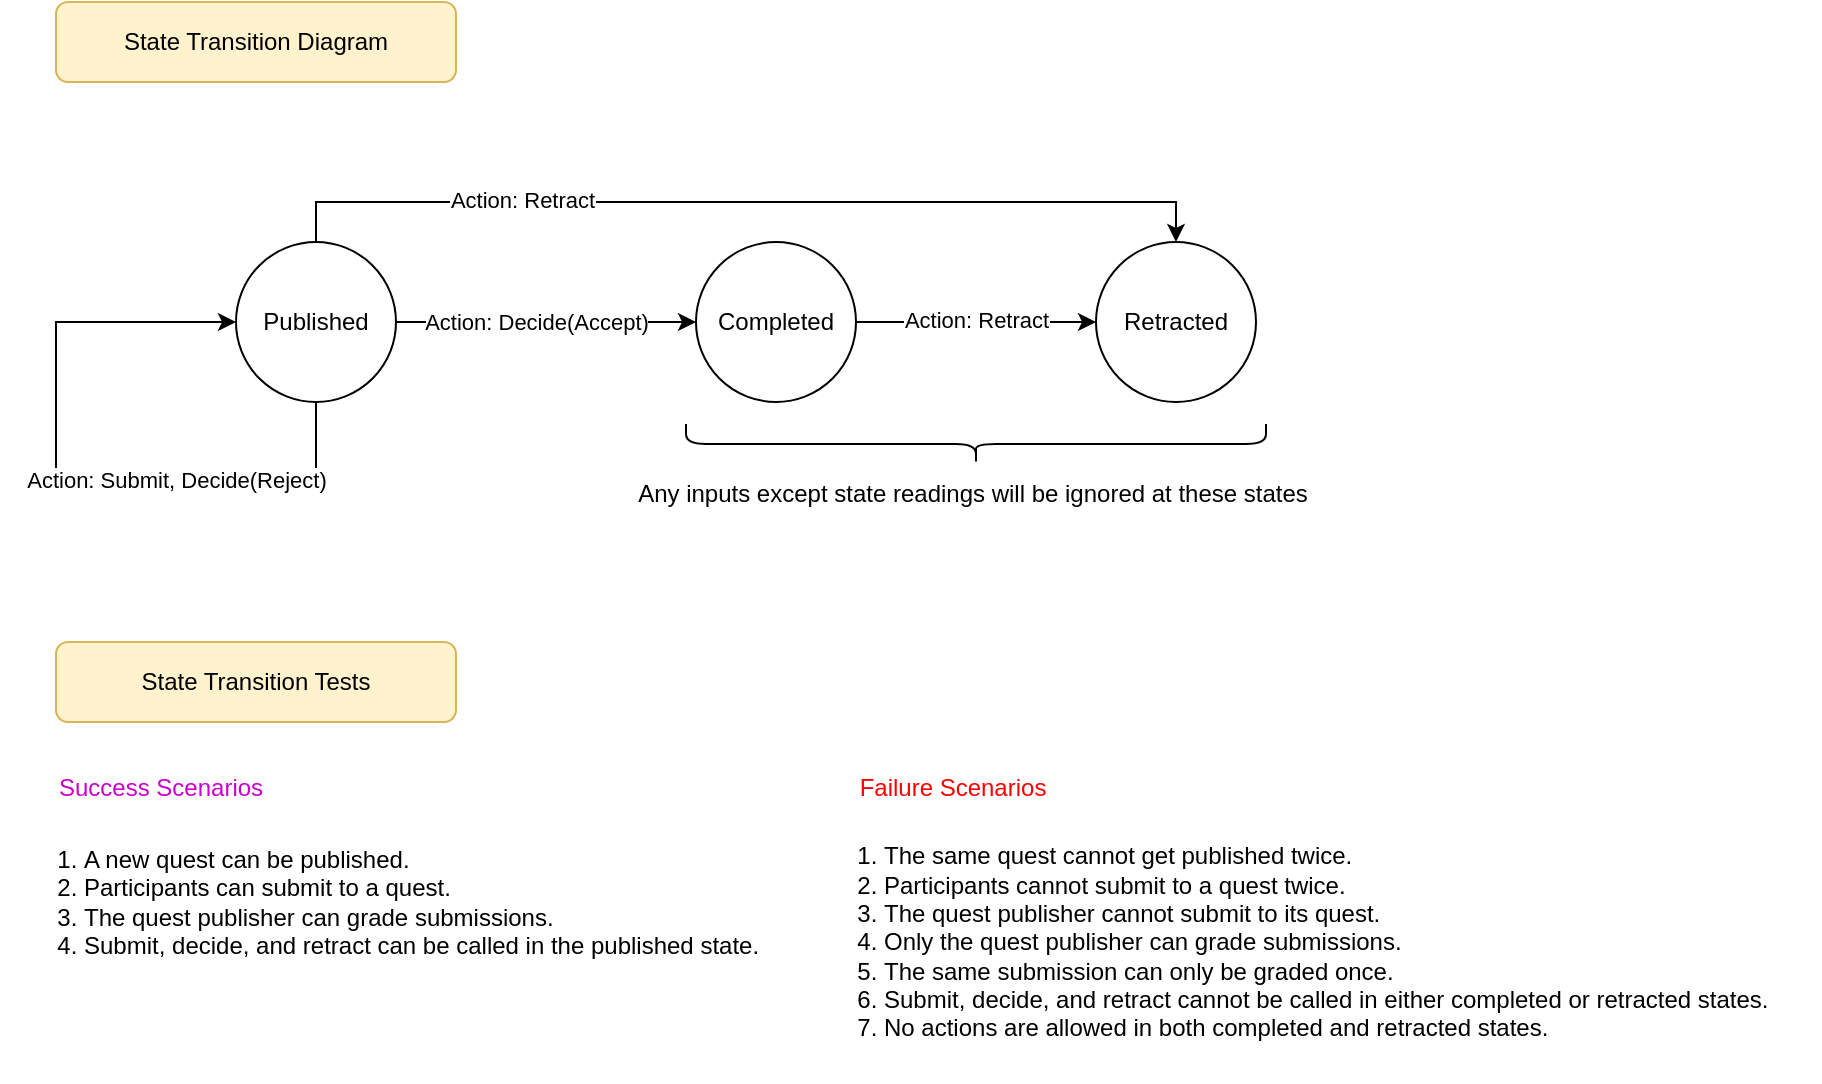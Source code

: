 <mxfile version="24.6.5" type="device">
  <diagram name="Page-1" id="vQ2cZRdq6jM_YYX8AMnz">
    <mxGraphModel dx="984" dy="571" grid="1" gridSize="10" guides="1" tooltips="1" connect="1" arrows="1" fold="1" page="1" pageScale="1" pageWidth="850" pageHeight="1100" math="0" shadow="0">
      <root>
        <mxCell id="0" />
        <mxCell id="1" parent="0" />
        <mxCell id="17OV0TyDoGlEdXg8jNEe-4" style="edgeStyle=orthogonalEdgeStyle;rounded=0;orthogonalLoop=1;jettySize=auto;html=1;exitX=1;exitY=0.5;exitDx=0;exitDy=0;entryX=0;entryY=0.5;entryDx=0;entryDy=0;" edge="1" parent="1" source="17OV0TyDoGlEdXg8jNEe-1" target="17OV0TyDoGlEdXg8jNEe-2">
          <mxGeometry relative="1" as="geometry" />
        </mxCell>
        <mxCell id="17OV0TyDoGlEdXg8jNEe-5" value="Action: Decide(Accept)" style="edgeLabel;html=1;align=center;verticalAlign=middle;resizable=0;points=[];" vertex="1" connectable="0" parent="17OV0TyDoGlEdXg8jNEe-4">
          <mxGeometry x="0.05" relative="1" as="geometry">
            <mxPoint x="-9" as="offset" />
          </mxGeometry>
        </mxCell>
        <mxCell id="17OV0TyDoGlEdXg8jNEe-9" style="edgeStyle=orthogonalEdgeStyle;rounded=0;orthogonalLoop=1;jettySize=auto;html=1;exitX=0.5;exitY=0;exitDx=0;exitDy=0;entryX=0.5;entryY=0;entryDx=0;entryDy=0;" edge="1" parent="1" source="17OV0TyDoGlEdXg8jNEe-1" target="17OV0TyDoGlEdXg8jNEe-3">
          <mxGeometry relative="1" as="geometry" />
        </mxCell>
        <mxCell id="17OV0TyDoGlEdXg8jNEe-11" value="Action: Retract" style="edgeLabel;html=1;align=center;verticalAlign=middle;resizable=0;points=[];" vertex="1" connectable="0" parent="17OV0TyDoGlEdXg8jNEe-9">
          <mxGeometry x="-0.536" relative="1" as="geometry">
            <mxPoint x="14" y="-1" as="offset" />
          </mxGeometry>
        </mxCell>
        <mxCell id="17OV0TyDoGlEdXg8jNEe-1" value="Published" style="ellipse;whiteSpace=wrap;html=1;aspect=fixed;" vertex="1" parent="1">
          <mxGeometry x="130" y="160" width="80" height="80" as="geometry" />
        </mxCell>
        <mxCell id="17OV0TyDoGlEdXg8jNEe-6" style="edgeStyle=orthogonalEdgeStyle;rounded=0;orthogonalLoop=1;jettySize=auto;html=1;exitX=1;exitY=0.5;exitDx=0;exitDy=0;entryX=0;entryY=0.5;entryDx=0;entryDy=0;" edge="1" parent="1" source="17OV0TyDoGlEdXg8jNEe-2" target="17OV0TyDoGlEdXg8jNEe-3">
          <mxGeometry relative="1" as="geometry" />
        </mxCell>
        <mxCell id="17OV0TyDoGlEdXg8jNEe-8" value="Action: Retract" style="edgeLabel;html=1;align=center;verticalAlign=middle;resizable=0;points=[];" vertex="1" connectable="0" parent="17OV0TyDoGlEdXg8jNEe-6">
          <mxGeometry x="0.067" y="1" relative="1" as="geometry">
            <mxPoint x="-4" as="offset" />
          </mxGeometry>
        </mxCell>
        <mxCell id="17OV0TyDoGlEdXg8jNEe-2" value="Completed" style="ellipse;whiteSpace=wrap;html=1;aspect=fixed;" vertex="1" parent="1">
          <mxGeometry x="360" y="160" width="80" height="80" as="geometry" />
        </mxCell>
        <mxCell id="17OV0TyDoGlEdXg8jNEe-3" value="Retracted" style="ellipse;whiteSpace=wrap;html=1;aspect=fixed;" vertex="1" parent="1">
          <mxGeometry x="560" y="160" width="80" height="80" as="geometry" />
        </mxCell>
        <mxCell id="17OV0TyDoGlEdXg8jNEe-12" style="edgeStyle=orthogonalEdgeStyle;rounded=0;orthogonalLoop=1;jettySize=auto;html=1;exitX=0.5;exitY=1;exitDx=0;exitDy=0;entryX=0;entryY=0.5;entryDx=0;entryDy=0;" edge="1" parent="1" source="17OV0TyDoGlEdXg8jNEe-1" target="17OV0TyDoGlEdXg8jNEe-1">
          <mxGeometry relative="1" as="geometry">
            <Array as="points">
              <mxPoint x="170" y="280" />
              <mxPoint x="40" y="280" />
              <mxPoint x="40" y="200" />
            </Array>
          </mxGeometry>
        </mxCell>
        <mxCell id="17OV0TyDoGlEdXg8jNEe-13" value="Action: Submit, Decide(Reject)" style="edgeLabel;html=1;align=center;verticalAlign=middle;resizable=0;points=[];" vertex="1" connectable="0" parent="17OV0TyDoGlEdXg8jNEe-12">
          <mxGeometry x="-0.306" relative="1" as="geometry">
            <mxPoint x="8" y="-1" as="offset" />
          </mxGeometry>
        </mxCell>
        <mxCell id="17OV0TyDoGlEdXg8jNEe-14" value="" style="shape=curlyBracket;whiteSpace=wrap;html=1;rounded=1;labelPosition=left;verticalLabelPosition=middle;align=right;verticalAlign=middle;rotation=-90;" vertex="1" parent="1">
          <mxGeometry x="490" y="116" width="20" height="290" as="geometry" />
        </mxCell>
        <mxCell id="17OV0TyDoGlEdXg8jNEe-15" value="Any inputs except state readings will be ignored at these states" style="text;html=1;align=center;verticalAlign=middle;resizable=0;points=[];autosize=1;strokeColor=none;fillColor=none;" vertex="1" parent="1">
          <mxGeometry x="318" y="271" width="360" height="30" as="geometry" />
        </mxCell>
        <mxCell id="17OV0TyDoGlEdXg8jNEe-17" value="State Transition Tests" style="rounded=1;whiteSpace=wrap;html=1;fillColor=#fff2cc;strokeColor=#d6b656;" vertex="1" parent="1">
          <mxGeometry x="40" y="360" width="200" height="40" as="geometry" />
        </mxCell>
        <mxCell id="17OV0TyDoGlEdXg8jNEe-18" value="&lt;ol&gt;&lt;li&gt;The same quest cannot get published twice.&lt;/li&gt;&lt;li&gt;Participants cannot submit to a quest twice.&lt;/li&gt;&lt;li&gt;The quest publisher cannot submit to its quest.&lt;/li&gt;&lt;li&gt;Only the quest publisher can grade submissions.&lt;/li&gt;&lt;li&gt;The same submission can only be graded once.&lt;/li&gt;&lt;li&gt;Submit, decide, and retract cannot be called in either completed or retracted states.&lt;/li&gt;&lt;li&gt;No actions are allowed in both completed and retracted states.&lt;/li&gt;&lt;/ol&gt;" style="text;html=1;align=left;verticalAlign=middle;resizable=0;points=[];autosize=1;strokeColor=none;fillColor=none;" vertex="1" parent="1">
          <mxGeometry x="412" y="440" width="510" height="140" as="geometry" />
        </mxCell>
        <mxCell id="17OV0TyDoGlEdXg8jNEe-19" value="Success Scenarios" style="text;html=1;align=center;verticalAlign=middle;resizable=0;points=[];autosize=1;strokeColor=none;fillColor=none;fontColor=#CC00CC;" vertex="1" parent="1">
          <mxGeometry x="27" y="418" width="130" height="30" as="geometry" />
        </mxCell>
        <mxCell id="17OV0TyDoGlEdXg8jNEe-20" value="&lt;ol style=&quot;&quot;&gt;&lt;li&gt;A new quest can be published.&lt;/li&gt;&lt;li&gt;Participants can submit to a quest.&lt;/li&gt;&lt;li&gt;The quest publisher can grade submissions.&lt;/li&gt;&lt;li&gt;Submit, decide, and retract can be called in the published state.&lt;/li&gt;&lt;/ol&gt;" style="text;html=1;align=left;verticalAlign=middle;resizable=0;points=[];autosize=1;strokeColor=none;fillColor=none;" vertex="1" parent="1">
          <mxGeometry x="12" y="440" width="400" height="100" as="geometry" />
        </mxCell>
        <mxCell id="17OV0TyDoGlEdXg8jNEe-21" value="Failure Scenarios" style="text;html=1;align=center;verticalAlign=middle;resizable=0;points=[];autosize=1;strokeColor=none;fillColor=none;fontColor=#FF0000;" vertex="1" parent="1">
          <mxGeometry x="428" y="418" width="120" height="30" as="geometry" />
        </mxCell>
        <mxCell id="17OV0TyDoGlEdXg8jNEe-22" value="State Transition Diagram" style="rounded=1;whiteSpace=wrap;html=1;fillColor=#fff2cc;strokeColor=#d6b656;" vertex="1" parent="1">
          <mxGeometry x="40" y="40" width="200" height="40" as="geometry" />
        </mxCell>
      </root>
    </mxGraphModel>
  </diagram>
</mxfile>
